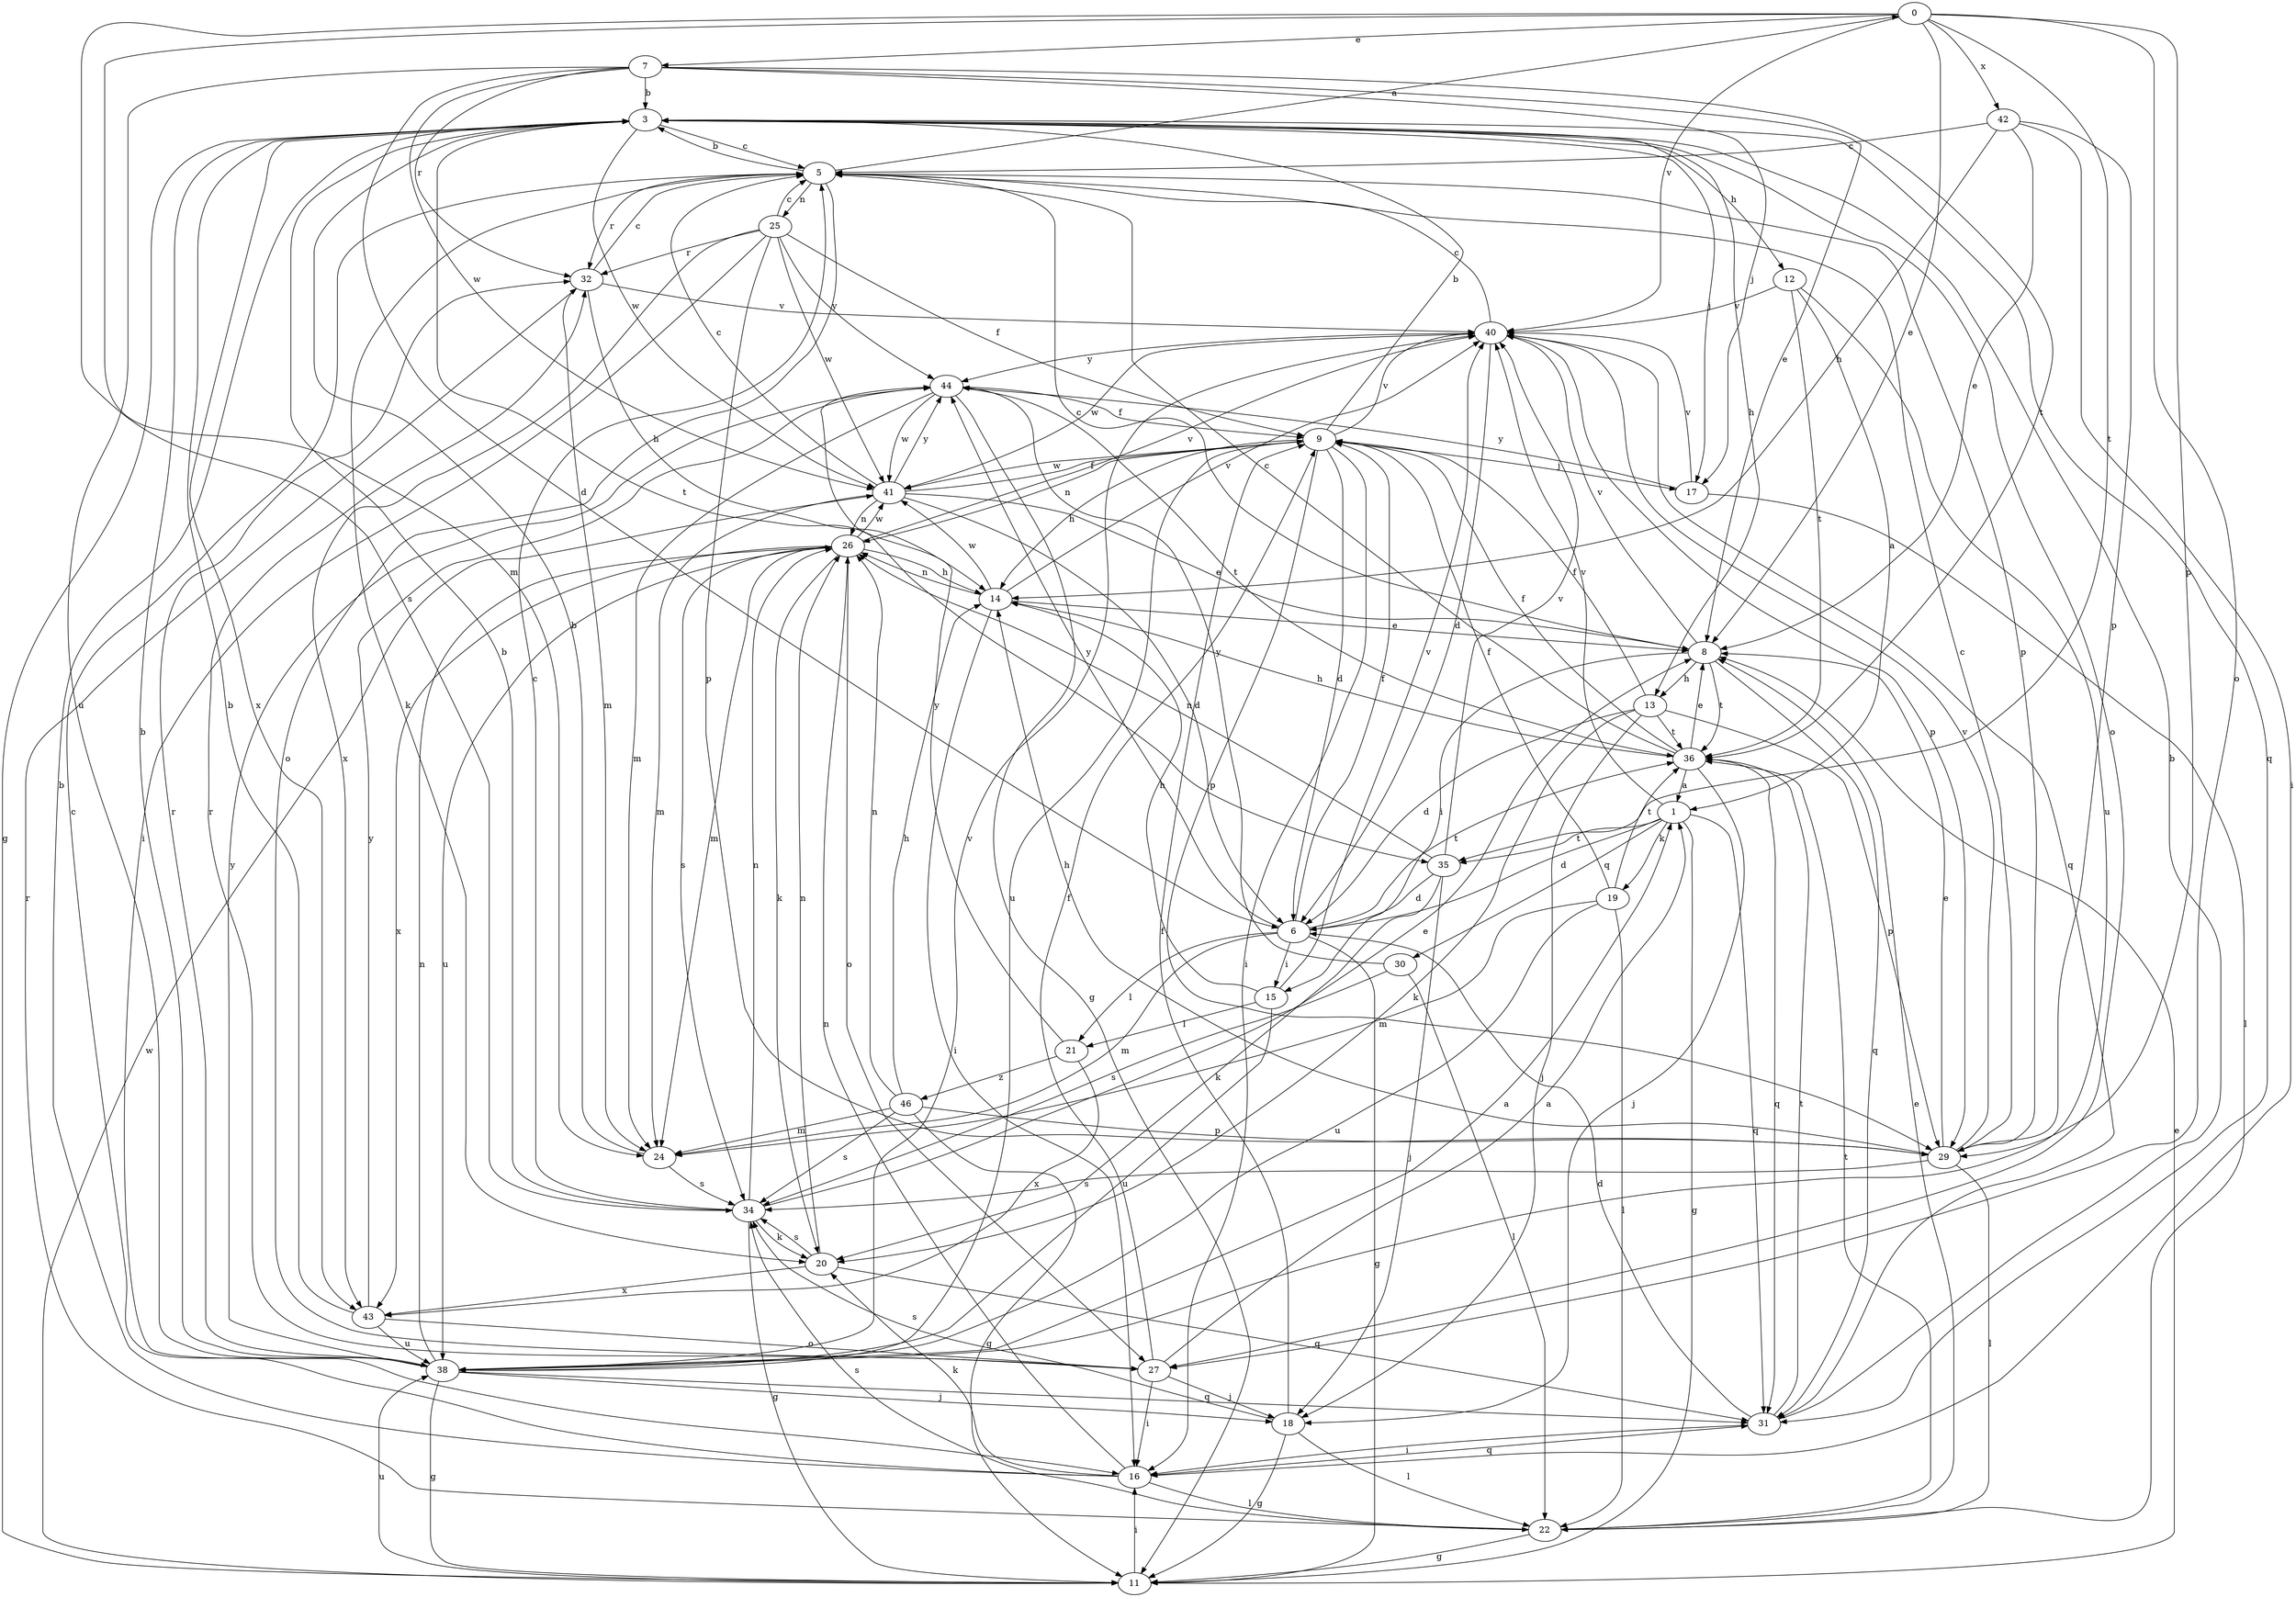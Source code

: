 strict digraph  {
0;
1;
3;
5;
6;
7;
8;
9;
11;
12;
13;
14;
15;
16;
17;
18;
19;
20;
21;
22;
24;
25;
26;
27;
29;
30;
31;
32;
34;
35;
36;
38;
40;
41;
42;
43;
44;
46;
0 -> 7  [label=e];
0 -> 8  [label=e];
0 -> 24  [label=m];
0 -> 27  [label=o];
0 -> 29  [label=p];
0 -> 34  [label=s];
0 -> 35  [label=t];
0 -> 40  [label=v];
0 -> 42  [label=x];
1 -> 6  [label=d];
1 -> 11  [label=g];
1 -> 19  [label=k];
1 -> 30  [label=q];
1 -> 31  [label=q];
1 -> 35  [label=t];
1 -> 40  [label=v];
3 -> 5  [label=c];
3 -> 11  [label=g];
3 -> 12  [label=h];
3 -> 13  [label=h];
3 -> 17  [label=j];
3 -> 27  [label=o];
3 -> 31  [label=q];
3 -> 35  [label=t];
3 -> 41  [label=w];
3 -> 43  [label=x];
5 -> 0  [label=a];
5 -> 3  [label=b];
5 -> 20  [label=k];
5 -> 25  [label=n];
5 -> 27  [label=o];
5 -> 29  [label=p];
5 -> 32  [label=r];
6 -> 9  [label=f];
6 -> 11  [label=g];
6 -> 15  [label=i];
6 -> 21  [label=l];
6 -> 24  [label=m];
6 -> 36  [label=t];
6 -> 44  [label=y];
7 -> 3  [label=b];
7 -> 6  [label=d];
7 -> 8  [label=e];
7 -> 17  [label=j];
7 -> 32  [label=r];
7 -> 36  [label=t];
7 -> 38  [label=u];
7 -> 41  [label=w];
8 -> 5  [label=c];
8 -> 13  [label=h];
8 -> 15  [label=i];
8 -> 31  [label=q];
8 -> 36  [label=t];
8 -> 40  [label=v];
9 -> 3  [label=b];
9 -> 6  [label=d];
9 -> 14  [label=h];
9 -> 16  [label=i];
9 -> 17  [label=j];
9 -> 26  [label=n];
9 -> 29  [label=p];
9 -> 38  [label=u];
9 -> 40  [label=v];
9 -> 41  [label=w];
11 -> 8  [label=e];
11 -> 16  [label=i];
11 -> 38  [label=u];
11 -> 41  [label=w];
12 -> 1  [label=a];
12 -> 36  [label=t];
12 -> 38  [label=u];
12 -> 40  [label=v];
13 -> 6  [label=d];
13 -> 9  [label=f];
13 -> 18  [label=j];
13 -> 20  [label=k];
13 -> 29  [label=p];
13 -> 36  [label=t];
14 -> 8  [label=e];
14 -> 16  [label=i];
14 -> 26  [label=n];
14 -> 40  [label=v];
14 -> 41  [label=w];
15 -> 14  [label=h];
15 -> 21  [label=l];
15 -> 38  [label=u];
15 -> 40  [label=v];
16 -> 3  [label=b];
16 -> 5  [label=c];
16 -> 20  [label=k];
16 -> 22  [label=l];
16 -> 26  [label=n];
16 -> 31  [label=q];
17 -> 22  [label=l];
17 -> 40  [label=v];
17 -> 44  [label=y];
18 -> 9  [label=f];
18 -> 11  [label=g];
18 -> 22  [label=l];
18 -> 34  [label=s];
19 -> 9  [label=f];
19 -> 22  [label=l];
19 -> 24  [label=m];
19 -> 36  [label=t];
19 -> 38  [label=u];
20 -> 26  [label=n];
20 -> 31  [label=q];
20 -> 34  [label=s];
20 -> 43  [label=x];
21 -> 43  [label=x];
21 -> 44  [label=y];
21 -> 46  [label=z];
22 -> 8  [label=e];
22 -> 11  [label=g];
22 -> 32  [label=r];
22 -> 34  [label=s];
22 -> 36  [label=t];
24 -> 3  [label=b];
24 -> 34  [label=s];
25 -> 5  [label=c];
25 -> 9  [label=f];
25 -> 16  [label=i];
25 -> 29  [label=p];
25 -> 32  [label=r];
25 -> 41  [label=w];
25 -> 43  [label=x];
25 -> 44  [label=y];
26 -> 14  [label=h];
26 -> 20  [label=k];
26 -> 24  [label=m];
26 -> 27  [label=o];
26 -> 34  [label=s];
26 -> 38  [label=u];
26 -> 40  [label=v];
26 -> 41  [label=w];
26 -> 43  [label=x];
27 -> 1  [label=a];
27 -> 9  [label=f];
27 -> 16  [label=i];
27 -> 18  [label=j];
27 -> 32  [label=r];
29 -> 5  [label=c];
29 -> 8  [label=e];
29 -> 14  [label=h];
29 -> 22  [label=l];
29 -> 34  [label=s];
29 -> 40  [label=v];
30 -> 22  [label=l];
30 -> 34  [label=s];
30 -> 44  [label=y];
31 -> 3  [label=b];
31 -> 6  [label=d];
31 -> 16  [label=i];
31 -> 36  [label=t];
32 -> 5  [label=c];
32 -> 14  [label=h];
32 -> 24  [label=m];
32 -> 40  [label=v];
34 -> 3  [label=b];
34 -> 5  [label=c];
34 -> 8  [label=e];
34 -> 11  [label=g];
34 -> 20  [label=k];
34 -> 26  [label=n];
35 -> 6  [label=d];
35 -> 18  [label=j];
35 -> 20  [label=k];
35 -> 26  [label=n];
35 -> 40  [label=v];
36 -> 1  [label=a];
36 -> 5  [label=c];
36 -> 8  [label=e];
36 -> 9  [label=f];
36 -> 14  [label=h];
36 -> 18  [label=j];
36 -> 31  [label=q];
38 -> 1  [label=a];
38 -> 3  [label=b];
38 -> 11  [label=g];
38 -> 18  [label=j];
38 -> 26  [label=n];
38 -> 31  [label=q];
38 -> 32  [label=r];
38 -> 40  [label=v];
38 -> 44  [label=y];
40 -> 5  [label=c];
40 -> 6  [label=d];
40 -> 29  [label=p];
40 -> 31  [label=q];
40 -> 41  [label=w];
40 -> 44  [label=y];
41 -> 5  [label=c];
41 -> 6  [label=d];
41 -> 8  [label=e];
41 -> 9  [label=f];
41 -> 24  [label=m];
41 -> 26  [label=n];
41 -> 44  [label=y];
42 -> 5  [label=c];
42 -> 8  [label=e];
42 -> 14  [label=h];
42 -> 16  [label=i];
42 -> 29  [label=p];
43 -> 3  [label=b];
43 -> 27  [label=o];
43 -> 38  [label=u];
43 -> 44  [label=y];
44 -> 9  [label=f];
44 -> 11  [label=g];
44 -> 24  [label=m];
44 -> 36  [label=t];
44 -> 41  [label=w];
46 -> 11  [label=g];
46 -> 14  [label=h];
46 -> 24  [label=m];
46 -> 26  [label=n];
46 -> 29  [label=p];
46 -> 34  [label=s];
}
